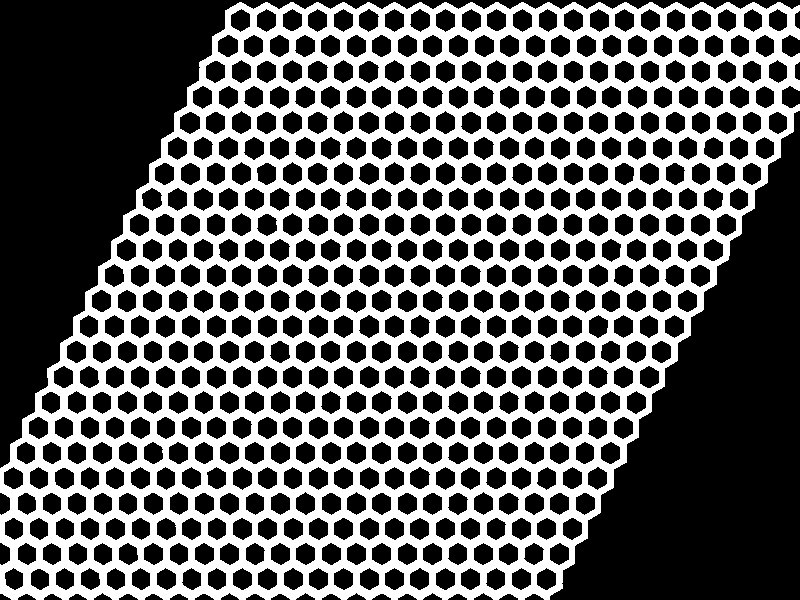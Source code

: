 


#declare LengthOfSide = 2;
#declare LengthOfSegment = (2/3) * LengthOfSide;
#declare RadiusOfSide = .5;


camera {
	location <0,2,-100>
	look_at <0,1,0>
}

light_source {
	<0,10,-10>
	rgb <1,1,1>
}

#declare Segment = cylinder {
	<0,-LengthOfSegment/2,0>
	<0,LengthOfSegment/2,0>
	RadiusOfSide
};

#declare TwoCylinders = union {
	object {
		Segment
		rotate <0,0,60>
	}
	object {
		Segment
		rotate <0,0,-60>
	}
};

#declare IntersectedCorner = intersection {
	object {
		Segment
		rotate <0,0,60>
	}
	object {
		Segment
		rotate <0,0,-60>
	}
};

#declare DifferenceForCorner = difference {
	object { TwoCylinders }
	object { IntersectedCorner }
	box {
		<-5,-LengthOfSegment,-2>
		<5,0,2>
	}
};

#declare Corner = difference {
	object {
		TwoCylinders
	}
	object {
		DifferenceForCorner
		scale 1.0000001
	}
};



#declare OneSide = union {
	object { 
		Corner
		translate <0,(LengthOfSide*2/3)+((LengthOfSegment/2)*sqrt(3)),0>
	}
	object {
		Segment 
		rotate <0,0,-60>
		translate <-(LengthOfSegment/2)*sqrt(3),(LengthOfSide/3)+((LengthOfSegment/2)*sqrt(3)),0>
	}
};

#declare Tessilation = union {
	#declare Index = 0;
	#while (Index < 360)
		object {
			OneSide
			rotate <0,0,60+Index>
		}
		#declare Index = Index + 60;
	#end
};

#declare OneChain = union {
	#declare Index = -50;
	#while (Index < 50)
		object {
			Tessilation
			translate <Index,0,0>
		}
		#declare Index = Index + (LengthOfSide+(LengthOfSegment/3))*sqrt(3);
	#end
};


#declare Fence = union {
	#declare Index = -50;
	#declare EvenOdd = 1;
	#while (Index < 50 )
		object {
			OneChain
			translate <Index/2,Index,0>
		}
		#declare EvenOdd = EvenOdd+1;
		#declare Index = Index + (LengthOfSide+(LengthOfSegment/3))*sqrt(3);
	#end
};
		
		 

object {
	Fence
	texture {pigment { rgb<1,1,1> }}
}
